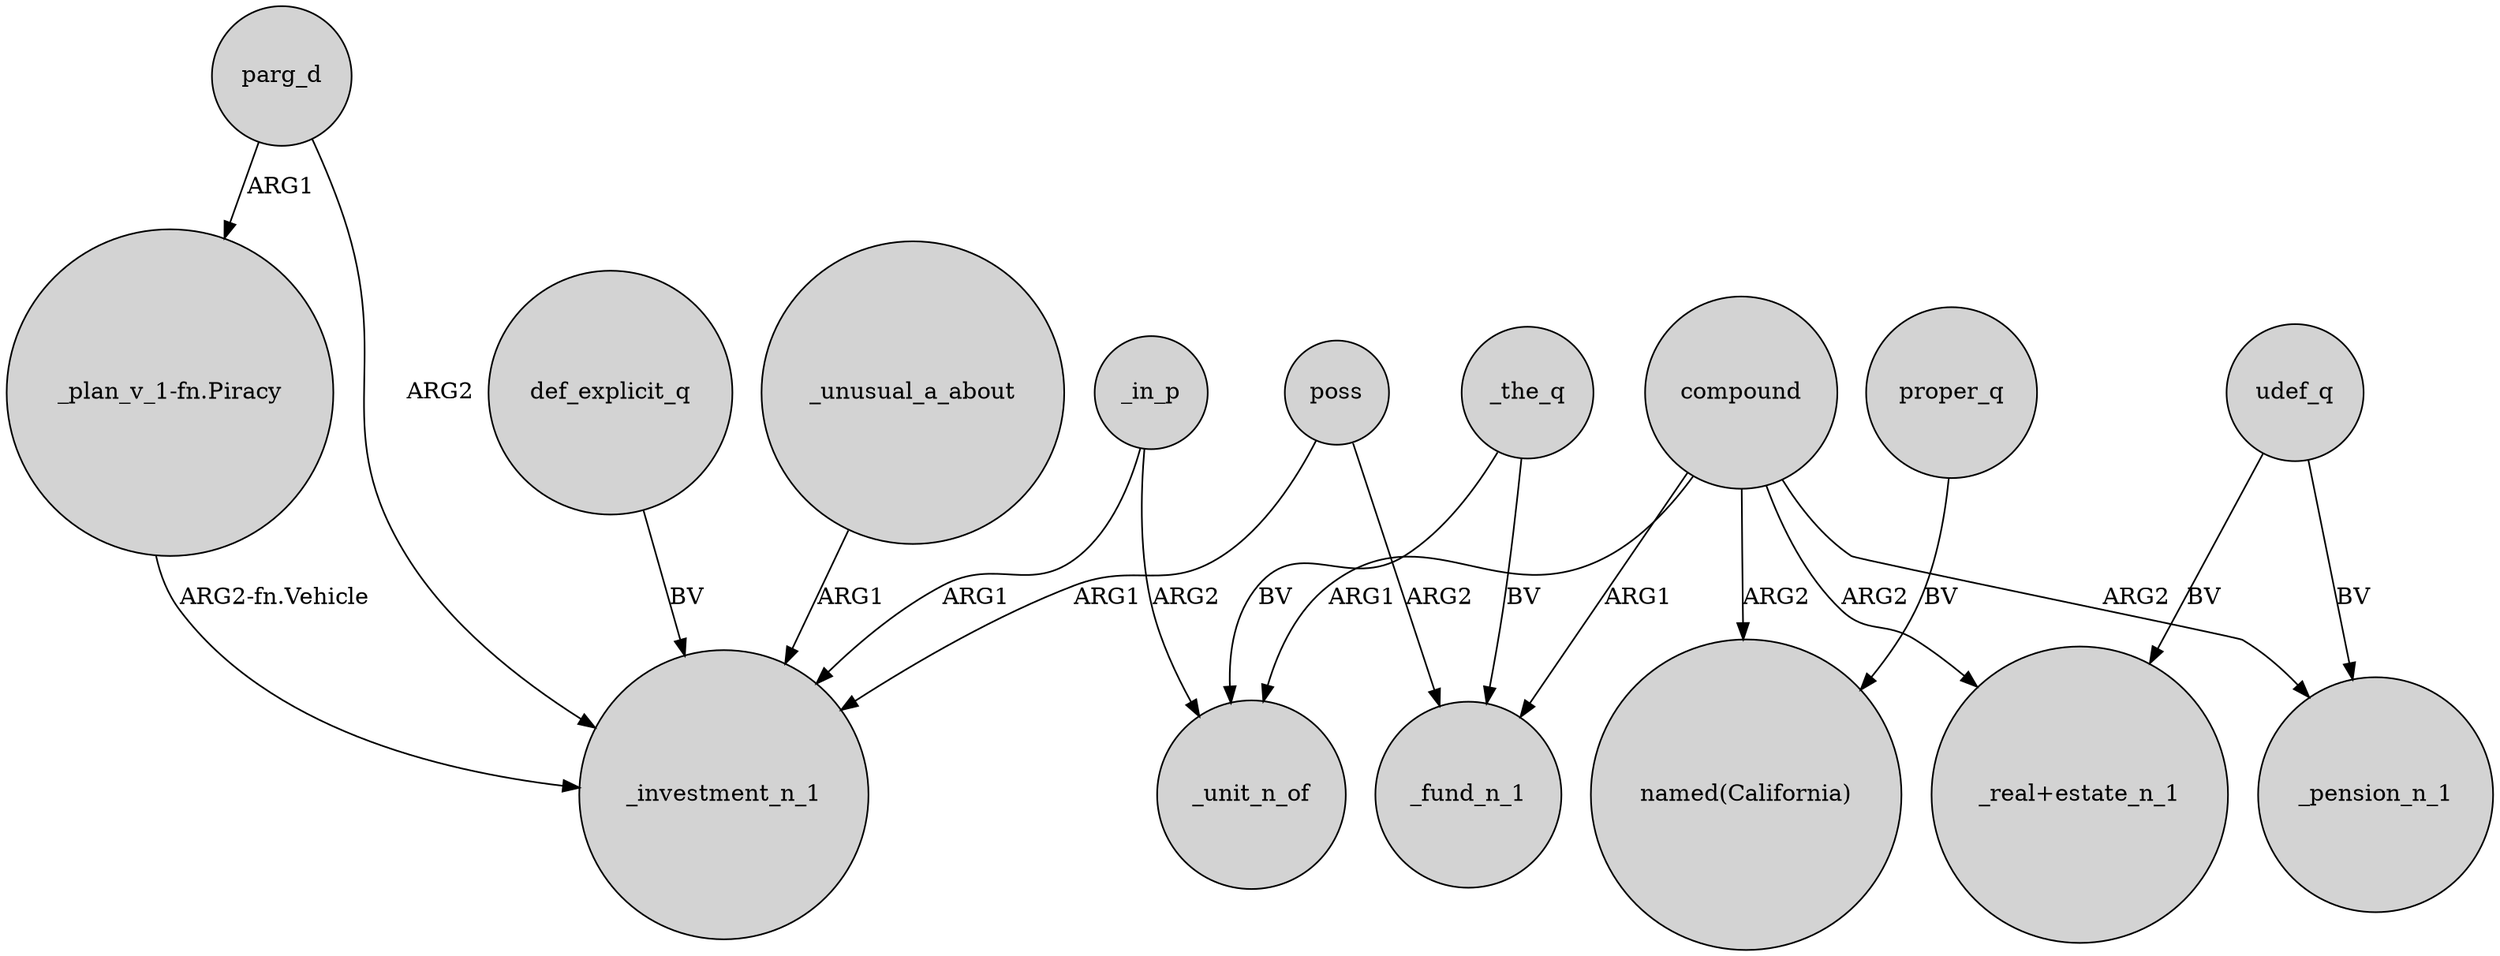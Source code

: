 digraph {
	node [shape=circle style=filled]
	"_plan_v_1-fn.Piracy" -> _investment_n_1 [label="ARG2-fn.Vehicle"]
	_the_q -> _fund_n_1 [label=BV]
	compound -> "named(California)" [label=ARG2]
	_in_p -> _investment_n_1 [label=ARG1]
	compound -> "_real+estate_n_1" [label=ARG2]
	poss -> _investment_n_1 [label=ARG1]
	udef_q -> _pension_n_1 [label=BV]
	_in_p -> _unit_n_of [label=ARG2]
	parg_d -> _investment_n_1 [label=ARG2]
	compound -> _pension_n_1 [label=ARG2]
	proper_q -> "named(California)" [label=BV]
	compound -> _unit_n_of [label=ARG1]
	def_explicit_q -> _investment_n_1 [label=BV]
	parg_d -> "_plan_v_1-fn.Piracy" [label=ARG1]
	_the_q -> _unit_n_of [label=BV]
	udef_q -> "_real+estate_n_1" [label=BV]
	poss -> _fund_n_1 [label=ARG2]
	compound -> _fund_n_1 [label=ARG1]
	_unusual_a_about -> _investment_n_1 [label=ARG1]
}
